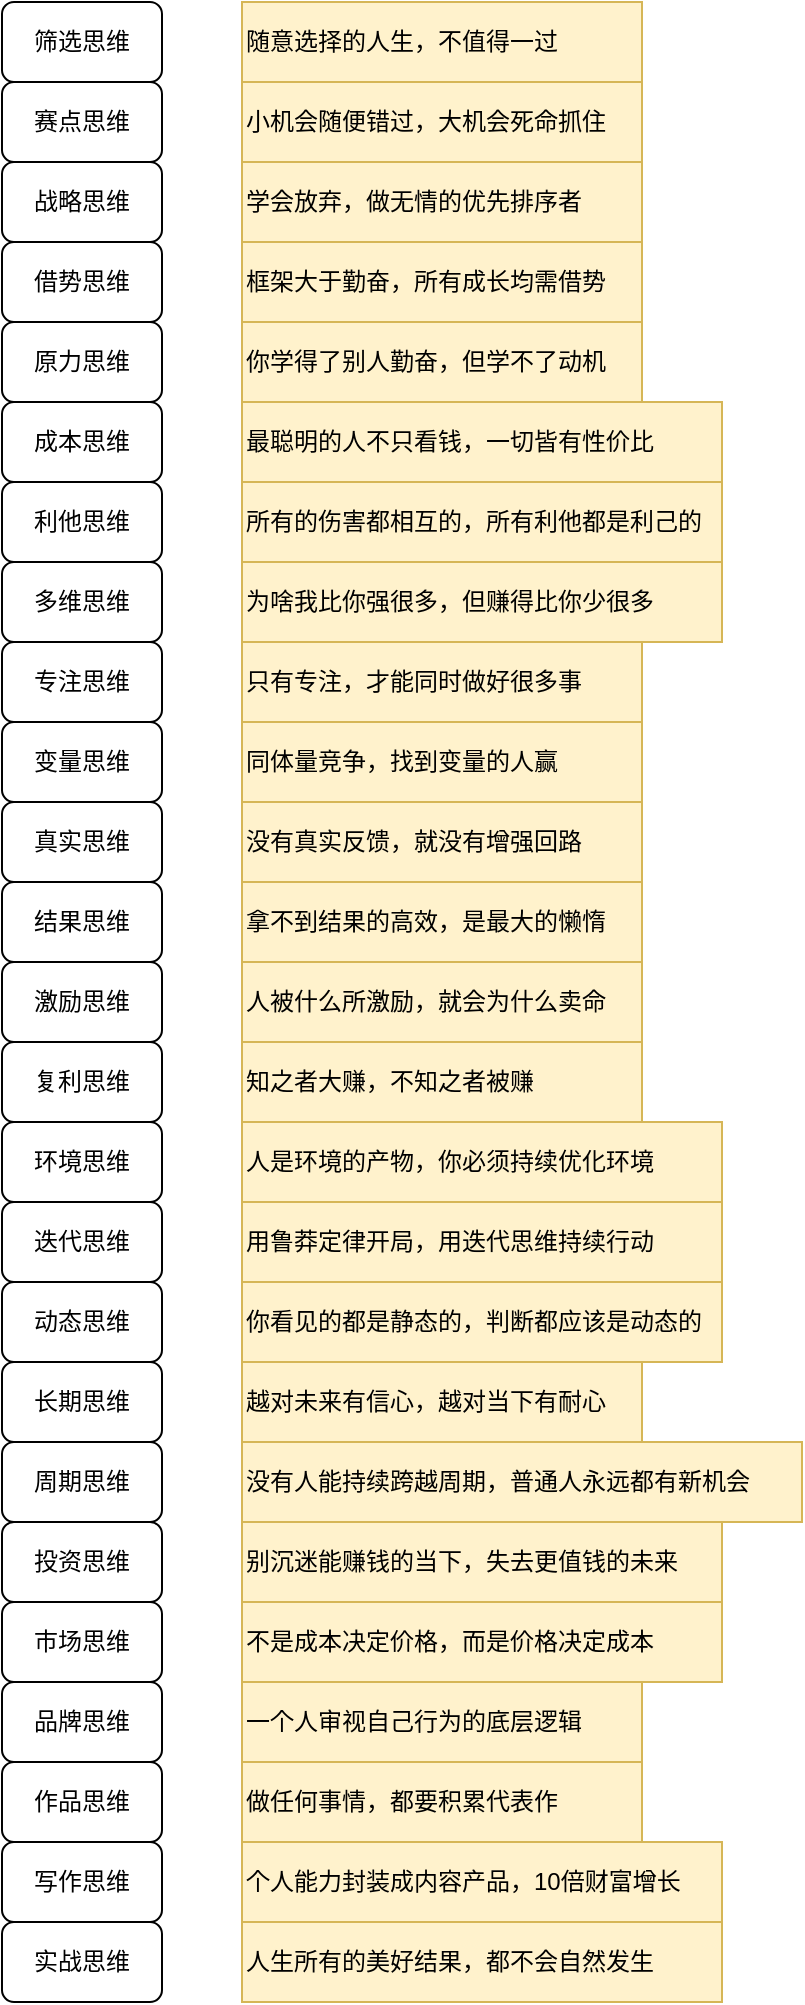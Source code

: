 <mxfile version="24.4.8" type="github">
  <diagram name="第 1 页" id="B3NVgEC1TPL2r2JH5KPZ">
    <mxGraphModel dx="1221" dy="725" grid="1" gridSize="10" guides="1" tooltips="1" connect="1" arrows="1" fold="1" page="1" pageScale="1" pageWidth="827" pageHeight="1169" math="0" shadow="0">
      <root>
        <mxCell id="0" />
        <mxCell id="1" parent="0" />
        <mxCell id="o9pA-VV171bVuTWOxK52-1" value="筛选思维" style="rounded=1;whiteSpace=wrap;html=1;" vertex="1" parent="1">
          <mxGeometry x="160" width="80" height="40" as="geometry" />
        </mxCell>
        <mxCell id="o9pA-VV171bVuTWOxK52-4" value="实战思维" style="rounded=1;whiteSpace=wrap;html=1;" vertex="1" parent="1">
          <mxGeometry x="160" y="960" width="80" height="40" as="geometry" />
        </mxCell>
        <mxCell id="o9pA-VV171bVuTWOxK52-5" value="写作思维" style="rounded=1;whiteSpace=wrap;html=1;" vertex="1" parent="1">
          <mxGeometry x="160" y="920" width="80" height="40" as="geometry" />
        </mxCell>
        <mxCell id="o9pA-VV171bVuTWOxK52-6" value="作品思维" style="rounded=1;whiteSpace=wrap;html=1;" vertex="1" parent="1">
          <mxGeometry x="160" y="880" width="80" height="40" as="geometry" />
        </mxCell>
        <mxCell id="o9pA-VV171bVuTWOxK52-7" value="品牌思维" style="rounded=1;whiteSpace=wrap;html=1;" vertex="1" parent="1">
          <mxGeometry x="160" y="840" width="80" height="40" as="geometry" />
        </mxCell>
        <mxCell id="o9pA-VV171bVuTWOxK52-8" value="市场思维" style="rounded=1;whiteSpace=wrap;html=1;" vertex="1" parent="1">
          <mxGeometry x="160" y="800" width="80" height="40" as="geometry" />
        </mxCell>
        <mxCell id="o9pA-VV171bVuTWOxK52-9" value="投资思维" style="rounded=1;whiteSpace=wrap;html=1;" vertex="1" parent="1">
          <mxGeometry x="160" y="760" width="80" height="40" as="geometry" />
        </mxCell>
        <mxCell id="o9pA-VV171bVuTWOxK52-10" value="周期思维" style="rounded=1;whiteSpace=wrap;html=1;" vertex="1" parent="1">
          <mxGeometry x="160" y="720" width="80" height="40" as="geometry" />
        </mxCell>
        <mxCell id="o9pA-VV171bVuTWOxK52-11" value="长期思维" style="rounded=1;whiteSpace=wrap;html=1;" vertex="1" parent="1">
          <mxGeometry x="160" y="680" width="80" height="40" as="geometry" />
        </mxCell>
        <mxCell id="o9pA-VV171bVuTWOxK52-12" value="动态思维" style="rounded=1;whiteSpace=wrap;html=1;" vertex="1" parent="1">
          <mxGeometry x="160" y="640" width="80" height="40" as="geometry" />
        </mxCell>
        <mxCell id="o9pA-VV171bVuTWOxK52-13" value="迭代思维" style="rounded=1;whiteSpace=wrap;html=1;" vertex="1" parent="1">
          <mxGeometry x="160" y="600" width="80" height="40" as="geometry" />
        </mxCell>
        <mxCell id="o9pA-VV171bVuTWOxK52-14" value="环境思维" style="rounded=1;whiteSpace=wrap;html=1;" vertex="1" parent="1">
          <mxGeometry x="160" y="560" width="80" height="40" as="geometry" />
        </mxCell>
        <mxCell id="o9pA-VV171bVuTWOxK52-15" value="复利思维" style="rounded=1;whiteSpace=wrap;html=1;" vertex="1" parent="1">
          <mxGeometry x="160" y="520" width="80" height="40" as="geometry" />
        </mxCell>
        <mxCell id="o9pA-VV171bVuTWOxK52-16" value="激励思维" style="rounded=1;whiteSpace=wrap;html=1;" vertex="1" parent="1">
          <mxGeometry x="160" y="480" width="80" height="40" as="geometry" />
        </mxCell>
        <mxCell id="o9pA-VV171bVuTWOxK52-17" value="结果思维" style="rounded=1;whiteSpace=wrap;html=1;" vertex="1" parent="1">
          <mxGeometry x="160" y="440" width="80" height="40" as="geometry" />
        </mxCell>
        <mxCell id="o9pA-VV171bVuTWOxK52-18" value="真实思维" style="rounded=1;whiteSpace=wrap;html=1;" vertex="1" parent="1">
          <mxGeometry x="160" y="400" width="80" height="40" as="geometry" />
        </mxCell>
        <mxCell id="o9pA-VV171bVuTWOxK52-19" value="变量思维" style="rounded=1;whiteSpace=wrap;html=1;" vertex="1" parent="1">
          <mxGeometry x="160" y="360" width="80" height="40" as="geometry" />
        </mxCell>
        <mxCell id="o9pA-VV171bVuTWOxK52-20" value="专注思维" style="rounded=1;whiteSpace=wrap;html=1;" vertex="1" parent="1">
          <mxGeometry x="160" y="320" width="80" height="40" as="geometry" />
        </mxCell>
        <mxCell id="o9pA-VV171bVuTWOxK52-21" value="多维思维" style="rounded=1;whiteSpace=wrap;html=1;" vertex="1" parent="1">
          <mxGeometry x="160" y="280" width="80" height="40" as="geometry" />
        </mxCell>
        <mxCell id="o9pA-VV171bVuTWOxK52-22" value="利他思维" style="rounded=1;whiteSpace=wrap;html=1;" vertex="1" parent="1">
          <mxGeometry x="160" y="240" width="80" height="40" as="geometry" />
        </mxCell>
        <mxCell id="o9pA-VV171bVuTWOxK52-23" value="成本思维" style="rounded=1;whiteSpace=wrap;html=1;" vertex="1" parent="1">
          <mxGeometry x="160" y="200" width="80" height="40" as="geometry" />
        </mxCell>
        <mxCell id="o9pA-VV171bVuTWOxK52-24" value="原力思维" style="rounded=1;whiteSpace=wrap;html=1;" vertex="1" parent="1">
          <mxGeometry x="160" y="160" width="80" height="40" as="geometry" />
        </mxCell>
        <mxCell id="o9pA-VV171bVuTWOxK52-25" value="借势思维" style="rounded=1;whiteSpace=wrap;html=1;" vertex="1" parent="1">
          <mxGeometry x="160" y="120" width="80" height="40" as="geometry" />
        </mxCell>
        <mxCell id="o9pA-VV171bVuTWOxK52-26" value="战略思维" style="rounded=1;whiteSpace=wrap;html=1;" vertex="1" parent="1">
          <mxGeometry x="160" y="80" width="80" height="40" as="geometry" />
        </mxCell>
        <mxCell id="o9pA-VV171bVuTWOxK52-27" value="赛点思维" style="rounded=1;whiteSpace=wrap;html=1;" vertex="1" parent="1">
          <mxGeometry x="160" y="40" width="80" height="40" as="geometry" />
        </mxCell>
        <mxCell id="o9pA-VV171bVuTWOxK52-30" value="随意选择的人生，不值得一过" style="text;html=1;align=left;verticalAlign=middle;whiteSpace=wrap;rounded=0;fillColor=#fff2cc;strokeColor=#d6b656;" vertex="1" parent="1">
          <mxGeometry x="280" width="200" height="40" as="geometry" />
        </mxCell>
        <mxCell id="o9pA-VV171bVuTWOxK52-32" value="小机会随便错过，大机会死命抓住" style="text;html=1;align=left;verticalAlign=middle;whiteSpace=wrap;rounded=0;fillColor=#fff2cc;strokeColor=#d6b656;" vertex="1" parent="1">
          <mxGeometry x="280" y="40" width="200" height="40" as="geometry" />
        </mxCell>
        <mxCell id="o9pA-VV171bVuTWOxK52-33" value="学会放弃，做无情的优先排序者" style="text;html=1;align=left;verticalAlign=middle;whiteSpace=wrap;rounded=0;fillColor=#fff2cc;strokeColor=#d6b656;" vertex="1" parent="1">
          <mxGeometry x="280" y="80" width="200" height="40" as="geometry" />
        </mxCell>
        <mxCell id="o9pA-VV171bVuTWOxK52-39" value="框架大于勤奋，所有成长均需借势" style="text;html=1;align=left;verticalAlign=middle;whiteSpace=wrap;rounded=0;fillColor=#fff2cc;strokeColor=#d6b656;" vertex="1" parent="1">
          <mxGeometry x="280" y="120" width="200" height="40" as="geometry" />
        </mxCell>
        <mxCell id="o9pA-VV171bVuTWOxK52-40" value="你学得了别人勤奋，但学不了动机" style="text;html=1;align=left;verticalAlign=middle;whiteSpace=wrap;rounded=0;fillColor=#fff2cc;strokeColor=#d6b656;" vertex="1" parent="1">
          <mxGeometry x="280" y="160" width="200" height="40" as="geometry" />
        </mxCell>
        <mxCell id="o9pA-VV171bVuTWOxK52-41" value="不是成本决定价格，而是价格决定成本" style="text;html=1;align=left;verticalAlign=middle;whiteSpace=wrap;rounded=0;fillColor=#fff2cc;strokeColor=#d6b656;" vertex="1" parent="1">
          <mxGeometry x="280" y="800" width="240" height="40" as="geometry" />
        </mxCell>
        <mxCell id="o9pA-VV171bVuTWOxK52-42" value="一个人审视自己行为的底层逻辑" style="text;html=1;align=left;verticalAlign=middle;whiteSpace=wrap;rounded=0;fillColor=#fff2cc;strokeColor=#d6b656;" vertex="1" parent="1">
          <mxGeometry x="280" y="840" width="200" height="40" as="geometry" />
        </mxCell>
        <mxCell id="o9pA-VV171bVuTWOxK52-43" value="做任何事情，都要积累代表作" style="text;html=1;align=left;verticalAlign=middle;whiteSpace=wrap;rounded=0;fillColor=#fff2cc;strokeColor=#d6b656;" vertex="1" parent="1">
          <mxGeometry x="280" y="880" width="200" height="40" as="geometry" />
        </mxCell>
        <mxCell id="o9pA-VV171bVuTWOxK52-44" value="别沉迷能赚钱的当下，失去更值钱的未来" style="text;html=1;align=left;verticalAlign=middle;whiteSpace=wrap;rounded=0;fillColor=#fff2cc;strokeColor=#d6b656;" vertex="1" parent="1">
          <mxGeometry x="280" y="760" width="240" height="40" as="geometry" />
        </mxCell>
        <mxCell id="o9pA-VV171bVuTWOxK52-45" value="最聪明的人不只看钱，一切皆有性价比" style="text;html=1;align=left;verticalAlign=middle;whiteSpace=wrap;rounded=0;fillColor=#fff2cc;strokeColor=#d6b656;" vertex="1" parent="1">
          <mxGeometry x="280" y="200" width="240" height="40" as="geometry" />
        </mxCell>
        <mxCell id="o9pA-VV171bVuTWOxK52-46" value="所有的伤害都相互的，所有利他都是利己的" style="text;html=1;align=left;verticalAlign=middle;whiteSpace=wrap;rounded=0;fillColor=#fff2cc;strokeColor=#d6b656;" vertex="1" parent="1">
          <mxGeometry x="280" y="240" width="240" height="40" as="geometry" />
        </mxCell>
        <mxCell id="o9pA-VV171bVuTWOxK52-47" value="为啥我比你强很多，但赚得比你少很多" style="text;html=1;align=left;verticalAlign=middle;whiteSpace=wrap;rounded=0;fillColor=#fff2cc;strokeColor=#d6b656;" vertex="1" parent="1">
          <mxGeometry x="280" y="280" width="240" height="40" as="geometry" />
        </mxCell>
        <mxCell id="o9pA-VV171bVuTWOxK52-48" value="没有人能持续跨越周期，普通人永远都有新机会" style="text;html=1;align=left;verticalAlign=middle;whiteSpace=wrap;rounded=0;fillColor=#fff2cc;strokeColor=#d6b656;" vertex="1" parent="1">
          <mxGeometry x="280" y="720" width="280" height="40" as="geometry" />
        </mxCell>
        <mxCell id="o9pA-VV171bVuTWOxK52-49" value="越对未来有信心，越对当下有耐心" style="text;html=1;align=left;verticalAlign=middle;whiteSpace=wrap;rounded=0;fillColor=#fff2cc;strokeColor=#d6b656;" vertex="1" parent="1">
          <mxGeometry x="280" y="680" width="200" height="40" as="geometry" />
        </mxCell>
        <mxCell id="o9pA-VV171bVuTWOxK52-50" value="你看见的都是静态的，判断都应该是动态的" style="text;html=1;align=left;verticalAlign=middle;whiteSpace=wrap;rounded=0;fillColor=#fff2cc;strokeColor=#d6b656;" vertex="1" parent="1">
          <mxGeometry x="280" y="640" width="240" height="40" as="geometry" />
        </mxCell>
        <mxCell id="o9pA-VV171bVuTWOxK52-51" value="用鲁莽定律开局，用迭代思维持续行动" style="text;html=1;align=left;verticalAlign=middle;whiteSpace=wrap;rounded=0;fillColor=#fff2cc;strokeColor=#d6b656;" vertex="1" parent="1">
          <mxGeometry x="280" y="600" width="240" height="40" as="geometry" />
        </mxCell>
        <mxCell id="o9pA-VV171bVuTWOxK52-52" value="人是环境的产物，你必须持续优化环境" style="text;html=1;align=left;verticalAlign=middle;whiteSpace=wrap;rounded=0;fillColor=#fff2cc;strokeColor=#d6b656;" vertex="1" parent="1">
          <mxGeometry x="280" y="560" width="240" height="40" as="geometry" />
        </mxCell>
        <mxCell id="o9pA-VV171bVuTWOxK52-53" value="知之者大赚，不知之者被赚" style="text;html=1;align=left;verticalAlign=middle;whiteSpace=wrap;rounded=0;fillColor=#fff2cc;strokeColor=#d6b656;" vertex="1" parent="1">
          <mxGeometry x="280" y="520" width="200" height="40" as="geometry" />
        </mxCell>
        <mxCell id="o9pA-VV171bVuTWOxK52-54" value="人被什么所激励，就会为什么卖命" style="text;html=1;align=left;verticalAlign=middle;whiteSpace=wrap;rounded=0;fillColor=#fff2cc;strokeColor=#d6b656;" vertex="1" parent="1">
          <mxGeometry x="280" y="480" width="200" height="40" as="geometry" />
        </mxCell>
        <mxCell id="o9pA-VV171bVuTWOxK52-55" value="拿不到结果的高效，是最大的懒惰" style="text;html=1;align=left;verticalAlign=middle;whiteSpace=wrap;rounded=0;fillColor=#fff2cc;strokeColor=#d6b656;" vertex="1" parent="1">
          <mxGeometry x="280" y="440" width="200" height="40" as="geometry" />
        </mxCell>
        <mxCell id="o9pA-VV171bVuTWOxK52-56" value="没有真实反馈，就没有增强回路" style="text;html=1;align=left;verticalAlign=middle;whiteSpace=wrap;rounded=0;fillColor=#fff2cc;strokeColor=#d6b656;" vertex="1" parent="1">
          <mxGeometry x="280" y="400" width="200" height="40" as="geometry" />
        </mxCell>
        <mxCell id="o9pA-VV171bVuTWOxK52-57" value="同体量竞争，找到变量的人赢" style="text;html=1;align=left;verticalAlign=middle;whiteSpace=wrap;rounded=0;fillColor=#fff2cc;strokeColor=#d6b656;" vertex="1" parent="1">
          <mxGeometry x="280" y="360" width="200" height="40" as="geometry" />
        </mxCell>
        <mxCell id="o9pA-VV171bVuTWOxK52-58" value="只有专注，才能同时做好很多事" style="text;html=1;align=left;verticalAlign=middle;whiteSpace=wrap;rounded=0;fillColor=#fff2cc;strokeColor=#d6b656;" vertex="1" parent="1">
          <mxGeometry x="280" y="320" width="200" height="40" as="geometry" />
        </mxCell>
        <mxCell id="o9pA-VV171bVuTWOxK52-59" value="个人能力封装成内容产品，10倍财富增长" style="text;html=1;align=left;verticalAlign=middle;whiteSpace=wrap;rounded=0;fillColor=#fff2cc;strokeColor=#d6b656;" vertex="1" parent="1">
          <mxGeometry x="280" y="920" width="240" height="40" as="geometry" />
        </mxCell>
        <mxCell id="o9pA-VV171bVuTWOxK52-60" value="人生所有的美好结果，都不会自然发生" style="text;html=1;align=left;verticalAlign=middle;whiteSpace=wrap;rounded=0;fillColor=#fff2cc;strokeColor=#d6b656;" vertex="1" parent="1">
          <mxGeometry x="280" y="960" width="240" height="40" as="geometry" />
        </mxCell>
      </root>
    </mxGraphModel>
  </diagram>
</mxfile>
